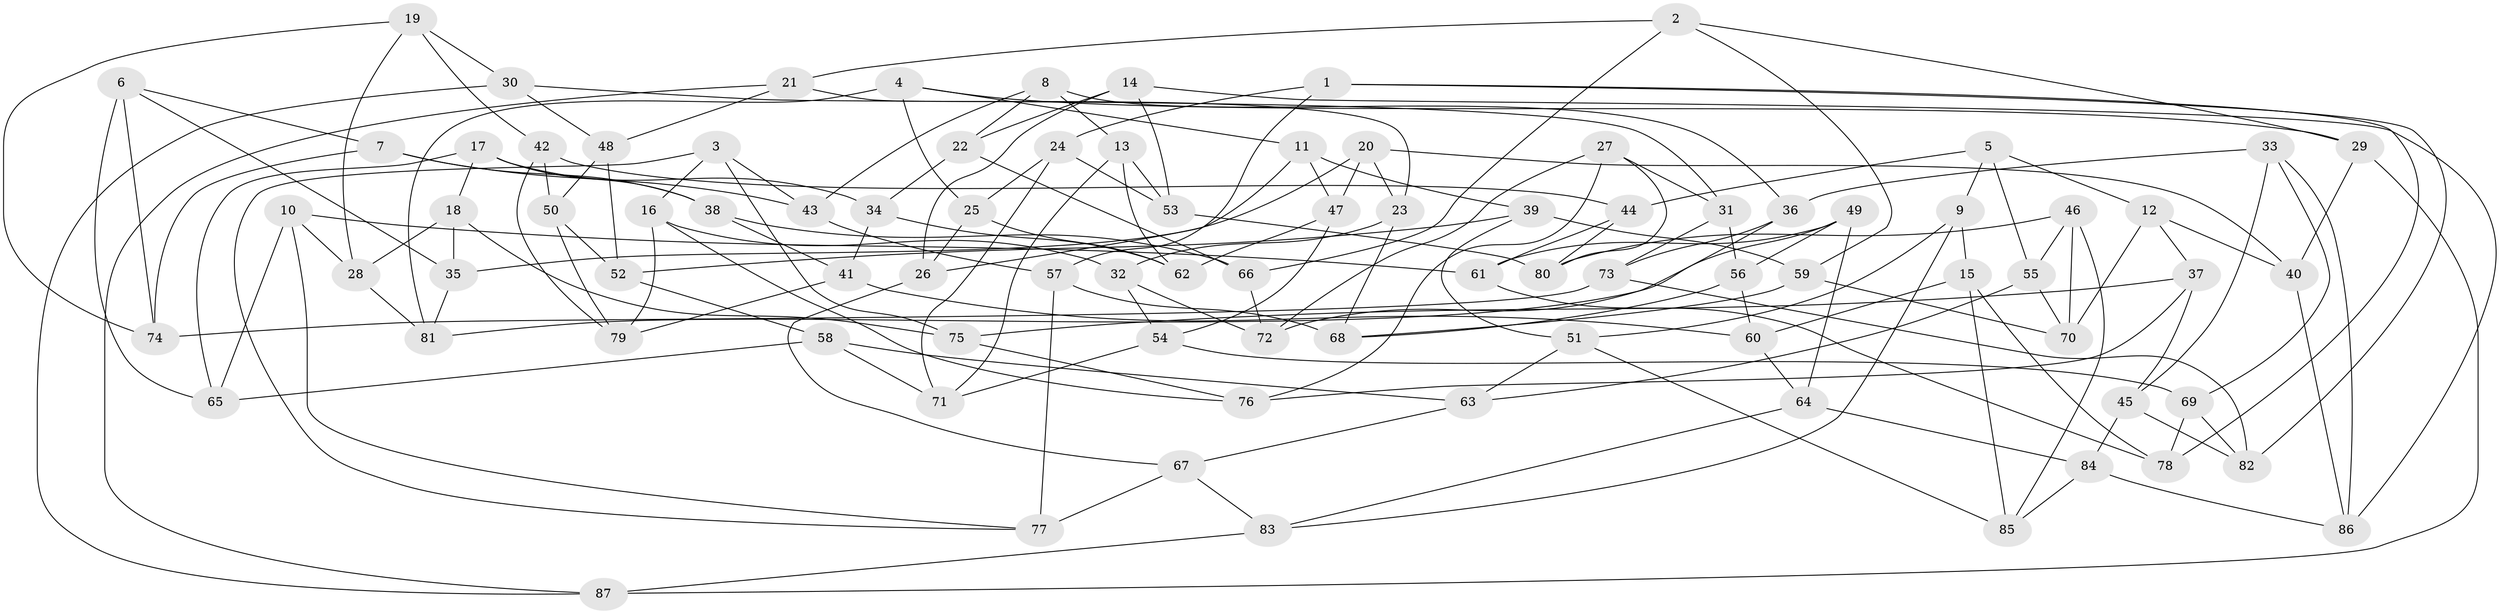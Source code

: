 // coarse degree distribution, {4: 0.33962264150943394, 5: 0.1320754716981132, 6: 0.5094339622641509, 3: 0.018867924528301886}
// Generated by graph-tools (version 1.1) at 2025/52/02/27/25 19:52:31]
// undirected, 87 vertices, 174 edges
graph export_dot {
graph [start="1"]
  node [color=gray90,style=filled];
  1;
  2;
  3;
  4;
  5;
  6;
  7;
  8;
  9;
  10;
  11;
  12;
  13;
  14;
  15;
  16;
  17;
  18;
  19;
  20;
  21;
  22;
  23;
  24;
  25;
  26;
  27;
  28;
  29;
  30;
  31;
  32;
  33;
  34;
  35;
  36;
  37;
  38;
  39;
  40;
  41;
  42;
  43;
  44;
  45;
  46;
  47;
  48;
  49;
  50;
  51;
  52;
  53;
  54;
  55;
  56;
  57;
  58;
  59;
  60;
  61;
  62;
  63;
  64;
  65;
  66;
  67;
  68;
  69;
  70;
  71;
  72;
  73;
  74;
  75;
  76;
  77;
  78;
  79;
  80;
  81;
  82;
  83;
  84;
  85;
  86;
  87;
  1 -- 82;
  1 -- 78;
  1 -- 24;
  1 -- 57;
  2 -- 66;
  2 -- 29;
  2 -- 59;
  2 -- 21;
  3 -- 77;
  3 -- 75;
  3 -- 43;
  3 -- 16;
  4 -- 81;
  4 -- 11;
  4 -- 25;
  4 -- 29;
  5 -- 55;
  5 -- 12;
  5 -- 9;
  5 -- 44;
  6 -- 35;
  6 -- 65;
  6 -- 74;
  6 -- 7;
  7 -- 43;
  7 -- 38;
  7 -- 74;
  8 -- 22;
  8 -- 36;
  8 -- 13;
  8 -- 43;
  9 -- 51;
  9 -- 15;
  9 -- 83;
  10 -- 65;
  10 -- 28;
  10 -- 61;
  10 -- 77;
  11 -- 39;
  11 -- 47;
  11 -- 26;
  12 -- 70;
  12 -- 37;
  12 -- 40;
  13 -- 53;
  13 -- 71;
  13 -- 62;
  14 -- 22;
  14 -- 53;
  14 -- 86;
  14 -- 26;
  15 -- 78;
  15 -- 60;
  15 -- 85;
  16 -- 32;
  16 -- 76;
  16 -- 79;
  17 -- 18;
  17 -- 34;
  17 -- 38;
  17 -- 65;
  18 -- 75;
  18 -- 35;
  18 -- 28;
  19 -- 30;
  19 -- 74;
  19 -- 42;
  19 -- 28;
  20 -- 40;
  20 -- 47;
  20 -- 23;
  20 -- 35;
  21 -- 48;
  21 -- 87;
  21 -- 23;
  22 -- 66;
  22 -- 34;
  23 -- 32;
  23 -- 68;
  24 -- 25;
  24 -- 71;
  24 -- 53;
  25 -- 62;
  25 -- 26;
  26 -- 67;
  27 -- 80;
  27 -- 31;
  27 -- 76;
  27 -- 72;
  28 -- 81;
  29 -- 40;
  29 -- 87;
  30 -- 31;
  30 -- 87;
  30 -- 48;
  31 -- 56;
  31 -- 73;
  32 -- 54;
  32 -- 72;
  33 -- 86;
  33 -- 45;
  33 -- 36;
  33 -- 69;
  34 -- 41;
  34 -- 62;
  35 -- 81;
  36 -- 72;
  36 -- 73;
  37 -- 45;
  37 -- 75;
  37 -- 76;
  38 -- 66;
  38 -- 41;
  39 -- 52;
  39 -- 51;
  39 -- 59;
  40 -- 86;
  41 -- 79;
  41 -- 60;
  42 -- 44;
  42 -- 79;
  42 -- 50;
  43 -- 57;
  44 -- 61;
  44 -- 80;
  45 -- 82;
  45 -- 84;
  46 -- 55;
  46 -- 85;
  46 -- 80;
  46 -- 70;
  47 -- 54;
  47 -- 62;
  48 -- 50;
  48 -- 52;
  49 -- 56;
  49 -- 81;
  49 -- 64;
  49 -- 61;
  50 -- 79;
  50 -- 52;
  51 -- 63;
  51 -- 85;
  52 -- 58;
  53 -- 80;
  54 -- 71;
  54 -- 69;
  55 -- 63;
  55 -- 70;
  56 -- 60;
  56 -- 68;
  57 -- 77;
  57 -- 68;
  58 -- 63;
  58 -- 71;
  58 -- 65;
  59 -- 68;
  59 -- 70;
  60 -- 64;
  61 -- 78;
  63 -- 67;
  64 -- 83;
  64 -- 84;
  66 -- 72;
  67 -- 83;
  67 -- 77;
  69 -- 78;
  69 -- 82;
  73 -- 74;
  73 -- 82;
  75 -- 76;
  83 -- 87;
  84 -- 85;
  84 -- 86;
}
